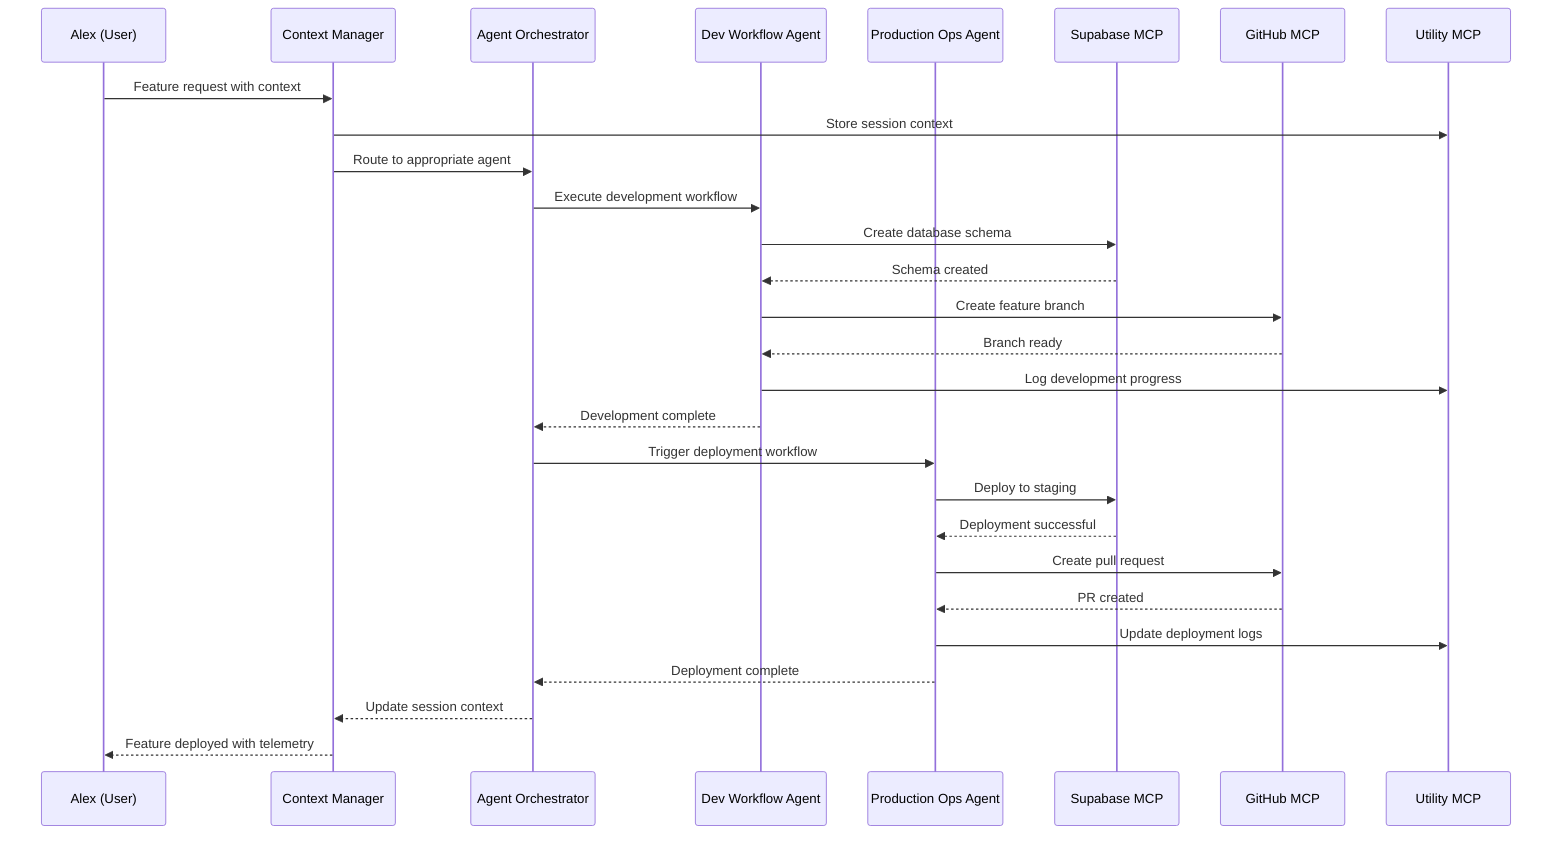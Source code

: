 sequenceDiagram
    participant U as Alex (User)
    participant CM as Context Manager
    participant AO as Agent Orchestrator
    participant DW as Dev Workflow Agent
    participant PO as Production Ops Agent
    participant SUP as Supabase MCP
    participant GH as GitHub MCP
    participant UT as Utility MCP
    
    U->>CM: Feature request with context
    CM->>UT: Store session context
    CM->>AO: Route to appropriate agent
    
    AO->>DW: Execute development workflow
    DW->>SUP: Create database schema
    SUP-->>DW: Schema created
    DW->>GH: Create feature branch
    GH-->>DW: Branch ready
    DW->>UT: Log development progress
    
    DW-->>AO: Development complete
    AO->>PO: Trigger deployment workflow
    PO->>SUP: Deploy to staging
    SUP-->>PO: Deployment successful
    PO->>GH: Create pull request
    GH-->>PO: PR created
    PO->>UT: Update deployment logs
    
    PO-->>AO: Deployment complete
    AO-->>CM: Update session context
    CM-->>U: Feature deployed with telemetry